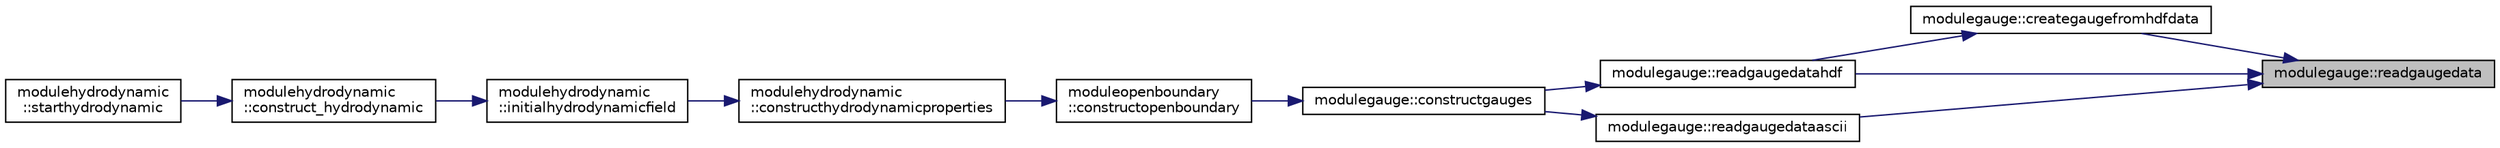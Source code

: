 digraph "modulegauge::readgaugedata"
{
 // LATEX_PDF_SIZE
  edge [fontname="Helvetica",fontsize="10",labelfontname="Helvetica",labelfontsize="10"];
  node [fontname="Helvetica",fontsize="10",shape=record];
  rankdir="RL";
  Node1 [label="modulegauge::readgaugedata",height=0.2,width=0.4,color="black", fillcolor="grey75", style="filled", fontcolor="black",tooltip=" "];
  Node1 -> Node2 [dir="back",color="midnightblue",fontsize="10",style="solid"];
  Node2 [label="modulegauge::creategaugefromhdfdata",height=0.2,width=0.4,color="black", fillcolor="white", style="filled",URL="$namespacemodulegauge.html#a986286ef5f7c779896aa9d9797f840cd",tooltip=" "];
  Node2 -> Node3 [dir="back",color="midnightblue",fontsize="10",style="solid"];
  Node3 [label="modulegauge::readgaugedatahdf",height=0.2,width=0.4,color="black", fillcolor="white", style="filled",URL="$namespacemodulegauge.html#a26f00d7d5cd5edd1ce28da62855cb19f",tooltip=" "];
  Node3 -> Node4 [dir="back",color="midnightblue",fontsize="10",style="solid"];
  Node4 [label="modulegauge::constructgauges",height=0.2,width=0.4,color="black", fillcolor="white", style="filled",URL="$namespacemodulegauge.html#a5f441d56f4c693dc4323df1e0d702ea6",tooltip=" "];
  Node4 -> Node5 [dir="back",color="midnightblue",fontsize="10",style="solid"];
  Node5 [label="moduleopenboundary\l::constructopenboundary",height=0.2,width=0.4,color="black", fillcolor="white", style="filled",URL="$namespacemoduleopenboundary.html#a4de0cd486a833b86ff9e035de046ff81",tooltip=" "];
  Node5 -> Node6 [dir="back",color="midnightblue",fontsize="10",style="solid"];
  Node6 [label="modulehydrodynamic\l::constructhydrodynamicproperties",height=0.2,width=0.4,color="black", fillcolor="white", style="filled",URL="$namespacemodulehydrodynamic.html#af871717e205963c29069ba0ee23cd512",tooltip=" "];
  Node6 -> Node7 [dir="back",color="midnightblue",fontsize="10",style="solid"];
  Node7 [label="modulehydrodynamic\l::initialhydrodynamicfield",height=0.2,width=0.4,color="black", fillcolor="white", style="filled",URL="$namespacemodulehydrodynamic.html#a4627a0c2583b12e5490b0ddf81573972",tooltip=" "];
  Node7 -> Node8 [dir="back",color="midnightblue",fontsize="10",style="solid"];
  Node8 [label="modulehydrodynamic\l::construct_hydrodynamic",height=0.2,width=0.4,color="black", fillcolor="white", style="filled",URL="$namespacemodulehydrodynamic.html#a71f29b5c93f202c8e783ecb892b1b497",tooltip=" "];
  Node8 -> Node9 [dir="back",color="midnightblue",fontsize="10",style="solid"];
  Node9 [label="modulehydrodynamic\l::starthydrodynamic",height=0.2,width=0.4,color="black", fillcolor="white", style="filled",URL="$namespacemodulehydrodynamic.html#aa7fce185f2ed7a388275da8a22d7d150",tooltip=" "];
  Node1 -> Node10 [dir="back",color="midnightblue",fontsize="10",style="solid"];
  Node10 [label="modulegauge::readgaugedataascii",height=0.2,width=0.4,color="black", fillcolor="white", style="filled",URL="$namespacemodulegauge.html#a6f6a7638c9e37ab7f5461866ec475f03",tooltip=" "];
  Node10 -> Node4 [dir="back",color="midnightblue",fontsize="10",style="solid"];
  Node1 -> Node3 [dir="back",color="midnightblue",fontsize="10",style="solid"];
}
